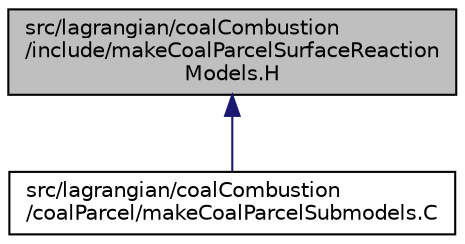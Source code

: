 digraph "src/lagrangian/coalCombustion/include/makeCoalParcelSurfaceReactionModels.H"
{
  bgcolor="transparent";
  edge [fontname="Helvetica",fontsize="10",labelfontname="Helvetica",labelfontsize="10"];
  node [fontname="Helvetica",fontsize="10",shape=record];
  Node1 [label="src/lagrangian/coalCombustion\l/include/makeCoalParcelSurfaceReaction\lModels.H",height=0.2,width=0.4,color="black", fillcolor="grey75", style="filled", fontcolor="black"];
  Node1 -> Node2 [dir="back",color="midnightblue",fontsize="10",style="solid",fontname="Helvetica"];
  Node2 [label="src/lagrangian/coalCombustion\l/coalParcel/makeCoalParcelSubmodels.C",height=0.2,width=0.4,color="black",URL="$a06686.html"];
}
